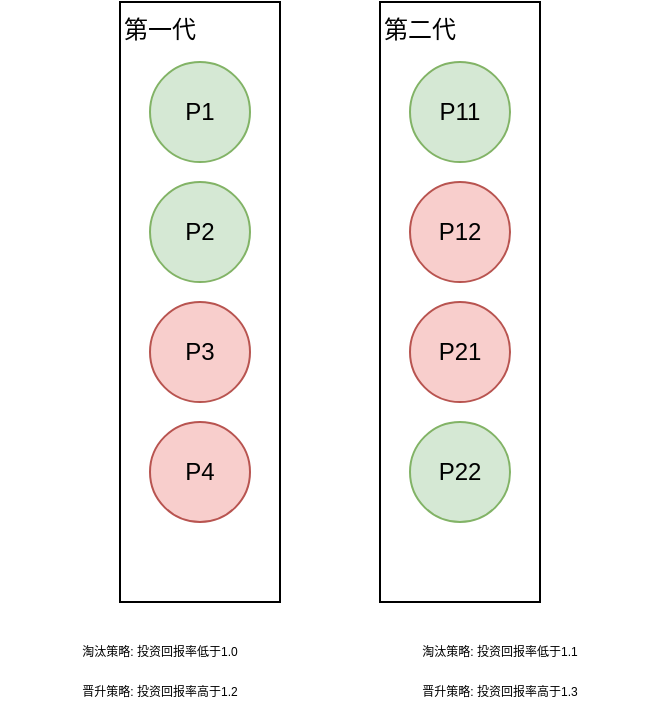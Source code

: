 <mxfile version="14.9.3" type="github">
  <diagram id="9k3yhEbFu_1CZcW9YBHv" name="第 1 页">
    <mxGraphModel dx="396" dy="221" grid="1" gridSize="10" guides="1" tooltips="1" connect="1" arrows="1" fold="1" page="1" pageScale="1" pageWidth="827" pageHeight="1169" math="0" shadow="0">
      <root>
        <mxCell id="0" />
        <mxCell id="1" parent="0" />
        <mxCell id="lCiSDCw6pnVLolVEOz2V-1" value="第一代" style="rounded=0;whiteSpace=wrap;html=1;align=left;verticalAlign=top;" vertex="1" parent="1">
          <mxGeometry x="80" y="300" width="80" height="300" as="geometry" />
        </mxCell>
        <mxCell id="lCiSDCw6pnVLolVEOz2V-2" value="P1" style="ellipse;whiteSpace=wrap;html=1;aspect=fixed;fillColor=#d5e8d4;strokeColor=#82b366;" vertex="1" parent="1">
          <mxGeometry x="95" y="330" width="50" height="50" as="geometry" />
        </mxCell>
        <mxCell id="lCiSDCw6pnVLolVEOz2V-3" value="P2" style="ellipse;whiteSpace=wrap;html=1;aspect=fixed;fillColor=#d5e8d4;strokeColor=#82b366;" vertex="1" parent="1">
          <mxGeometry x="95" y="390" width="50" height="50" as="geometry" />
        </mxCell>
        <mxCell id="lCiSDCw6pnVLolVEOz2V-4" value="P3" style="ellipse;whiteSpace=wrap;html=1;aspect=fixed;fillColor=#f8cecc;strokeColor=#b85450;" vertex="1" parent="1">
          <mxGeometry x="95" y="450" width="50" height="50" as="geometry" />
        </mxCell>
        <mxCell id="lCiSDCw6pnVLolVEOz2V-5" value="P4" style="ellipse;whiteSpace=wrap;html=1;aspect=fixed;fillColor=#f8cecc;strokeColor=#b85450;" vertex="1" parent="1">
          <mxGeometry x="95" y="510" width="50" height="50" as="geometry" />
        </mxCell>
        <mxCell id="lCiSDCw6pnVLolVEOz2V-6" value="&lt;font style=&quot;font-size: 6px;&quot;&gt;淘汰策略: 投资回报率低于1.0&lt;/font&gt;" style="text;html=1;strokeColor=none;fillColor=none;align=center;verticalAlign=middle;whiteSpace=wrap;rounded=0;fontSize=6;" vertex="1" parent="1">
          <mxGeometry x="20" y="610" width="160" height="30" as="geometry" />
        </mxCell>
        <mxCell id="lCiSDCw6pnVLolVEOz2V-7" value="&lt;font style=&quot;font-size: 6px;&quot;&gt;晋升策略: 投资回报率高于1.2&lt;/font&gt;" style="text;html=1;strokeColor=none;fillColor=none;align=center;verticalAlign=middle;whiteSpace=wrap;rounded=0;fontSize=6;" vertex="1" parent="1">
          <mxGeometry x="20" y="630" width="160" height="30" as="geometry" />
        </mxCell>
        <mxCell id="lCiSDCw6pnVLolVEOz2V-8" value="第二代" style="rounded=0;whiteSpace=wrap;html=1;align=left;verticalAlign=top;" vertex="1" parent="1">
          <mxGeometry x="210" y="300" width="80" height="300" as="geometry" />
        </mxCell>
        <mxCell id="lCiSDCw6pnVLolVEOz2V-9" value="P11" style="ellipse;whiteSpace=wrap;html=1;aspect=fixed;fillColor=#d5e8d4;strokeColor=#82b366;" vertex="1" parent="1">
          <mxGeometry x="225" y="330" width="50" height="50" as="geometry" />
        </mxCell>
        <mxCell id="lCiSDCw6pnVLolVEOz2V-10" value="P12" style="ellipse;whiteSpace=wrap;html=1;aspect=fixed;fillColor=#f8cecc;strokeColor=#b85450;" vertex="1" parent="1">
          <mxGeometry x="225" y="390" width="50" height="50" as="geometry" />
        </mxCell>
        <mxCell id="lCiSDCw6pnVLolVEOz2V-11" value="P21" style="ellipse;whiteSpace=wrap;html=1;aspect=fixed;fillColor=#f8cecc;strokeColor=#b85450;" vertex="1" parent="1">
          <mxGeometry x="225" y="450" width="50" height="50" as="geometry" />
        </mxCell>
        <mxCell id="lCiSDCw6pnVLolVEOz2V-12" value="P22" style="ellipse;whiteSpace=wrap;html=1;aspect=fixed;fillColor=#d5e8d4;strokeColor=#82b366;" vertex="1" parent="1">
          <mxGeometry x="225" y="510" width="50" height="50" as="geometry" />
        </mxCell>
        <mxCell id="lCiSDCw6pnVLolVEOz2V-13" value="&lt;font style=&quot;font-size: 6px&quot;&gt;淘汰策略: 投资回报率低于1.1&lt;/font&gt;" style="text;html=1;strokeColor=none;fillColor=none;align=center;verticalAlign=middle;whiteSpace=wrap;rounded=0;fontSize=6;" vertex="1" parent="1">
          <mxGeometry x="190" y="610" width="160" height="30" as="geometry" />
        </mxCell>
        <mxCell id="lCiSDCw6pnVLolVEOz2V-14" value="&lt;font style=&quot;font-size: 6px&quot;&gt;晋升策略: 投资回报率高于1.3&lt;/font&gt;" style="text;html=1;strokeColor=none;fillColor=none;align=center;verticalAlign=middle;whiteSpace=wrap;rounded=0;fontSize=6;" vertex="1" parent="1">
          <mxGeometry x="190" y="630" width="160" height="30" as="geometry" />
        </mxCell>
      </root>
    </mxGraphModel>
  </diagram>
</mxfile>
